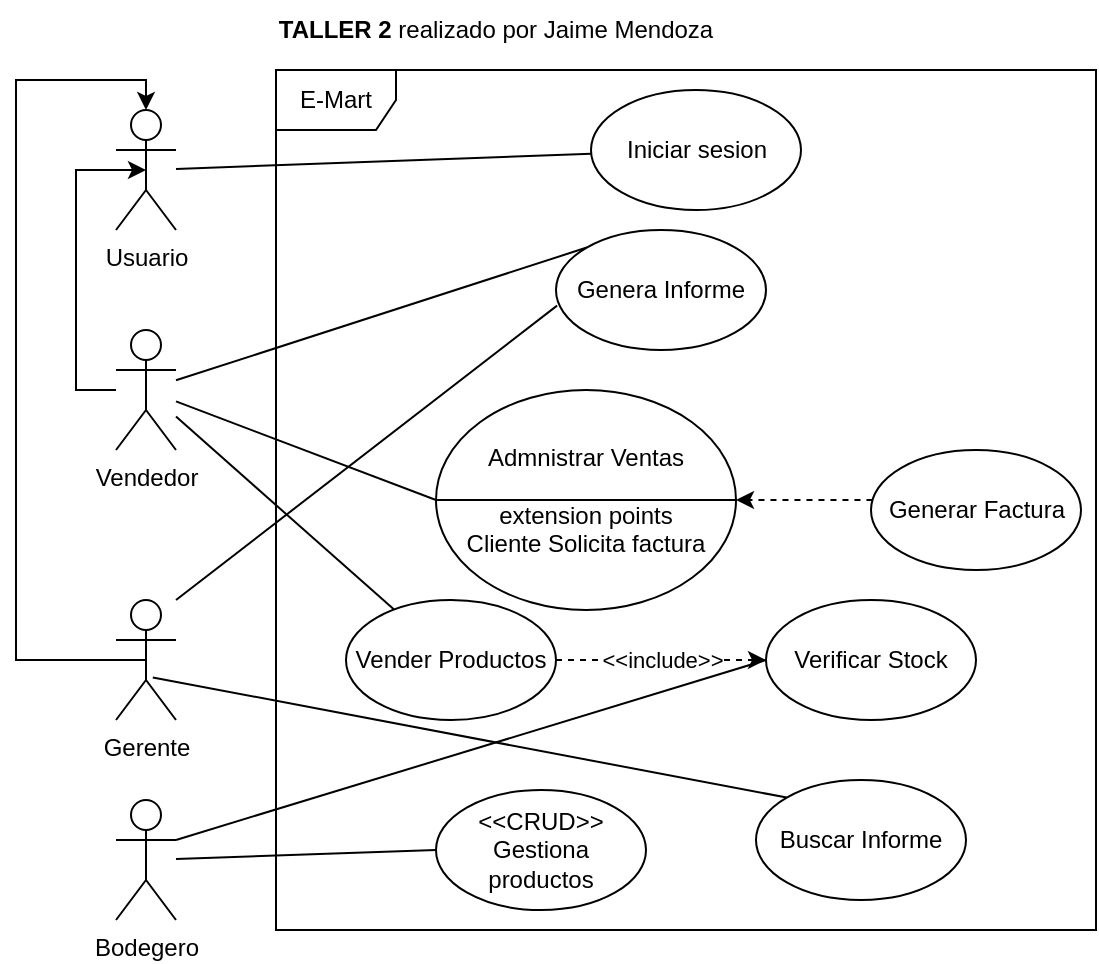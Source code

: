 <mxfile version="20.3.0" type="device"><diagram id="GfaR2Le0KMiKHH9MXXED" name="Página-1"><mxGraphModel dx="868" dy="561" grid="1" gridSize="10" guides="1" tooltips="1" connect="1" arrows="1" fold="1" page="1" pageScale="1" pageWidth="827" pageHeight="1169" math="0" shadow="0"><root><mxCell id="0"/><mxCell id="1" parent="0"/><mxCell id="dakj9ACfy0DYm-qKeIHP-5" value="E-Mart" style="shape=umlFrame;whiteSpace=wrap;html=1;" vertex="1" parent="1"><mxGeometry x="260" y="155" width="410" height="430" as="geometry"/></mxCell><mxCell id="dakj9ACfy0DYm-qKeIHP-64" style="edgeStyle=orthogonalEdgeStyle;rounded=0;orthogonalLoop=1;jettySize=auto;html=1;entryX=0.5;entryY=0.5;entryDx=0;entryDy=0;entryPerimeter=0;" edge="1" parent="1" source="dakj9ACfy0DYm-qKeIHP-1" target="dakj9ACfy0DYm-qKeIHP-50"><mxGeometry relative="1" as="geometry"><Array as="points"><mxPoint x="160" y="315"/><mxPoint x="160" y="205"/></Array></mxGeometry></mxCell><mxCell id="dakj9ACfy0DYm-qKeIHP-1" value="Vendedor" style="shape=umlActor;verticalLabelPosition=bottom;verticalAlign=top;html=1;outlineConnect=0;" vertex="1" parent="1"><mxGeometry x="180" y="285" width="30" height="60" as="geometry"/></mxCell><mxCell id="dakj9ACfy0DYm-qKeIHP-39" value="&amp;lt;&amp;lt;include&amp;gt;&amp;gt;" style="edgeStyle=orthogonalEdgeStyle;rounded=0;orthogonalLoop=1;jettySize=auto;html=1;entryX=0;entryY=0.5;entryDx=0;entryDy=0;dashed=1;" edge="1" parent="1" source="dakj9ACfy0DYm-qKeIHP-4" target="dakj9ACfy0DYm-qKeIHP-12"><mxGeometry relative="1" as="geometry"/></mxCell><mxCell id="dakj9ACfy0DYm-qKeIHP-4" value="Vender Productos" style="ellipse;whiteSpace=wrap;html=1;" vertex="1" parent="1"><mxGeometry x="295" y="420" width="105" height="60" as="geometry"/></mxCell><mxCell id="dakj9ACfy0DYm-qKeIHP-62" style="edgeStyle=orthogonalEdgeStyle;rounded=0;orthogonalLoop=1;jettySize=auto;html=1;exitX=0.5;exitY=0.5;exitDx=0;exitDy=0;exitPerimeter=0;" edge="1" parent="1" source="dakj9ACfy0DYm-qKeIHP-11" target="dakj9ACfy0DYm-qKeIHP-50"><mxGeometry relative="1" as="geometry"><Array as="points"><mxPoint x="130" y="450"/><mxPoint x="130" y="160"/><mxPoint x="195" y="160"/></Array></mxGeometry></mxCell><mxCell id="dakj9ACfy0DYm-qKeIHP-11" value="Gerente" style="shape=umlActor;verticalLabelPosition=bottom;verticalAlign=top;html=1;" vertex="1" parent="1"><mxGeometry x="180" y="420" width="30" height="60" as="geometry"/></mxCell><mxCell id="dakj9ACfy0DYm-qKeIHP-12" value="Verificar Stock" style="ellipse;whiteSpace=wrap;html=1;" vertex="1" parent="1"><mxGeometry x="505" y="420" width="105" height="60" as="geometry"/></mxCell><mxCell id="dakj9ACfy0DYm-qKeIHP-52" style="edgeStyle=orthogonalEdgeStyle;rounded=0;orthogonalLoop=1;jettySize=auto;html=1;entryX=1;entryY=0.5;entryDx=0;entryDy=0;dashed=1;" edge="1" parent="1" source="dakj9ACfy0DYm-qKeIHP-15" target="dakj9ACfy0DYm-qKeIHP-40"><mxGeometry relative="1" as="geometry"><Array as="points"><mxPoint x="530" y="370"/><mxPoint x="530" y="370"/></Array></mxGeometry></mxCell><mxCell id="dakj9ACfy0DYm-qKeIHP-15" value="Generar Factura" style="ellipse;whiteSpace=wrap;html=1;" vertex="1" parent="1"><mxGeometry x="557.5" y="345" width="105" height="60" as="geometry"/></mxCell><mxCell id="dakj9ACfy0DYm-qKeIHP-19" value="Bodegero" style="shape=umlActor;verticalLabelPosition=bottom;verticalAlign=top;html=1;outlineConnect=0;" vertex="1" parent="1"><mxGeometry x="180" y="520" width="30" height="60" as="geometry"/></mxCell><mxCell id="dakj9ACfy0DYm-qKeIHP-20" value="&amp;lt;&amp;lt;CRUD&amp;gt;&amp;gt;&lt;br&gt;Gestiona productos" style="ellipse;whiteSpace=wrap;html=1;" vertex="1" parent="1"><mxGeometry x="340" y="515" width="105" height="60" as="geometry"/></mxCell><mxCell id="dakj9ACfy0DYm-qKeIHP-32" value="" style="endArrow=none;html=1;rounded=0;entryX=0;entryY=0.5;entryDx=0;entryDy=0;" edge="1" parent="1" source="dakj9ACfy0DYm-qKeIHP-19" target="dakj9ACfy0DYm-qKeIHP-20"><mxGeometry width="50" height="50" relative="1" as="geometry"><mxPoint x="460" y="350" as="sourcePoint"/><mxPoint x="336.723" y="625.312" as="targetPoint"/></mxGeometry></mxCell><mxCell id="dakj9ACfy0DYm-qKeIHP-33" value="" style="endArrow=none;html=1;rounded=0;entryX=0;entryY=0.5;entryDx=0;entryDy=0;exitX=1;exitY=0.333;exitDx=0;exitDy=0;exitPerimeter=0;" edge="1" parent="1" source="dakj9ACfy0DYm-qKeIHP-19" target="dakj9ACfy0DYm-qKeIHP-12"><mxGeometry width="50" height="50" relative="1" as="geometry"><mxPoint x="230" y="480" as="sourcePoint"/><mxPoint x="510" y="300" as="targetPoint"/></mxGeometry></mxCell><mxCell id="dakj9ACfy0DYm-qKeIHP-36" value="" style="endArrow=none;html=1;rounded=0;" edge="1" parent="1" source="dakj9ACfy0DYm-qKeIHP-1" target="dakj9ACfy0DYm-qKeIHP-4"><mxGeometry width="50" height="50" relative="1" as="geometry"><mxPoint x="460" y="350" as="sourcePoint"/><mxPoint x="510" y="300" as="targetPoint"/></mxGeometry></mxCell><mxCell id="dakj9ACfy0DYm-qKeIHP-40" value="Admnistrar Ventas&lt;br&gt;&lt;br&gt;extension points&lt;br&gt;Cliente Solicita factura" style="shape=lineEllipse;perimeter=ellipsePerimeter;whiteSpace=wrap;html=1;backgroundOutline=1;" vertex="1" parent="1"><mxGeometry x="340" y="315" width="150" height="110" as="geometry"/></mxCell><mxCell id="dakj9ACfy0DYm-qKeIHP-42" value="" style="endArrow=none;html=1;rounded=0;entryX=0;entryY=0.5;entryDx=0;entryDy=0;" edge="1" parent="1" source="dakj9ACfy0DYm-qKeIHP-1" target="dakj9ACfy0DYm-qKeIHP-40"><mxGeometry width="50" height="50" relative="1" as="geometry"><mxPoint x="420" y="550" as="sourcePoint"/><mxPoint x="470" y="500" as="targetPoint"/></mxGeometry></mxCell><mxCell id="dakj9ACfy0DYm-qKeIHP-43" value="Genera Informe" style="ellipse;whiteSpace=wrap;html=1;" vertex="1" parent="1"><mxGeometry x="400" y="235" width="105" height="60" as="geometry"/></mxCell><mxCell id="dakj9ACfy0DYm-qKeIHP-44" value="" style="endArrow=none;html=1;rounded=0;entryX=0;entryY=0;entryDx=0;entryDy=0;" edge="1" parent="1" source="dakj9ACfy0DYm-qKeIHP-1" target="dakj9ACfy0DYm-qKeIHP-43"><mxGeometry width="50" height="50" relative="1" as="geometry"><mxPoint x="420" y="550" as="sourcePoint"/><mxPoint x="470" y="500" as="targetPoint"/></mxGeometry></mxCell><mxCell id="dakj9ACfy0DYm-qKeIHP-49" value="Iniciar sesion" style="ellipse;whiteSpace=wrap;html=1;" vertex="1" parent="1"><mxGeometry x="417.5" y="165" width="105" height="60" as="geometry"/></mxCell><mxCell id="dakj9ACfy0DYm-qKeIHP-50" value="Usuario" style="shape=umlActor;verticalLabelPosition=bottom;verticalAlign=top;html=1;outlineConnect=0;" vertex="1" parent="1"><mxGeometry x="180" y="175" width="30" height="60" as="geometry"/></mxCell><mxCell id="dakj9ACfy0DYm-qKeIHP-51" value="" style="endArrow=none;html=1;rounded=0;" edge="1" parent="1" source="dakj9ACfy0DYm-qKeIHP-50" target="dakj9ACfy0DYm-qKeIHP-49"><mxGeometry width="50" height="50" relative="1" as="geometry"><mxPoint x="470" y="210" as="sourcePoint"/><mxPoint x="520" y="160" as="targetPoint"/></mxGeometry></mxCell><mxCell id="dakj9ACfy0DYm-qKeIHP-57" value="&lt;b&gt;TALLER 2 &lt;/b&gt;realizado por Jaime Mendoza" style="text;html=1;strokeColor=none;fillColor=none;align=center;verticalAlign=middle;whiteSpace=wrap;rounded=0;" vertex="1" parent="1"><mxGeometry x="260" y="120" width="220" height="30" as="geometry"/></mxCell><mxCell id="dakj9ACfy0DYm-qKeIHP-58" value="" style="endArrow=none;html=1;rounded=0;entryX=0.005;entryY=0.63;entryDx=0;entryDy=0;entryPerimeter=0;" edge="1" parent="1" target="dakj9ACfy0DYm-qKeIHP-43"><mxGeometry width="50" height="50" relative="1" as="geometry"><mxPoint x="210" y="420" as="sourcePoint"/><mxPoint x="520" y="330" as="targetPoint"/></mxGeometry></mxCell><mxCell id="dakj9ACfy0DYm-qKeIHP-59" value="Buscar Informe" style="ellipse;whiteSpace=wrap;html=1;" vertex="1" parent="1"><mxGeometry x="500" y="510" width="105" height="60" as="geometry"/></mxCell><mxCell id="dakj9ACfy0DYm-qKeIHP-60" value="" style="endArrow=none;html=1;rounded=0;entryX=0;entryY=0;entryDx=0;entryDy=0;exitX=0.613;exitY=0.645;exitDx=0;exitDy=0;exitPerimeter=0;" edge="1" parent="1" source="dakj9ACfy0DYm-qKeIHP-11" target="dakj9ACfy0DYm-qKeIHP-59"><mxGeometry width="50" height="50" relative="1" as="geometry"><mxPoint x="470" y="390" as="sourcePoint"/><mxPoint x="520" y="340" as="targetPoint"/></mxGeometry></mxCell></root></mxGraphModel></diagram></mxfile>